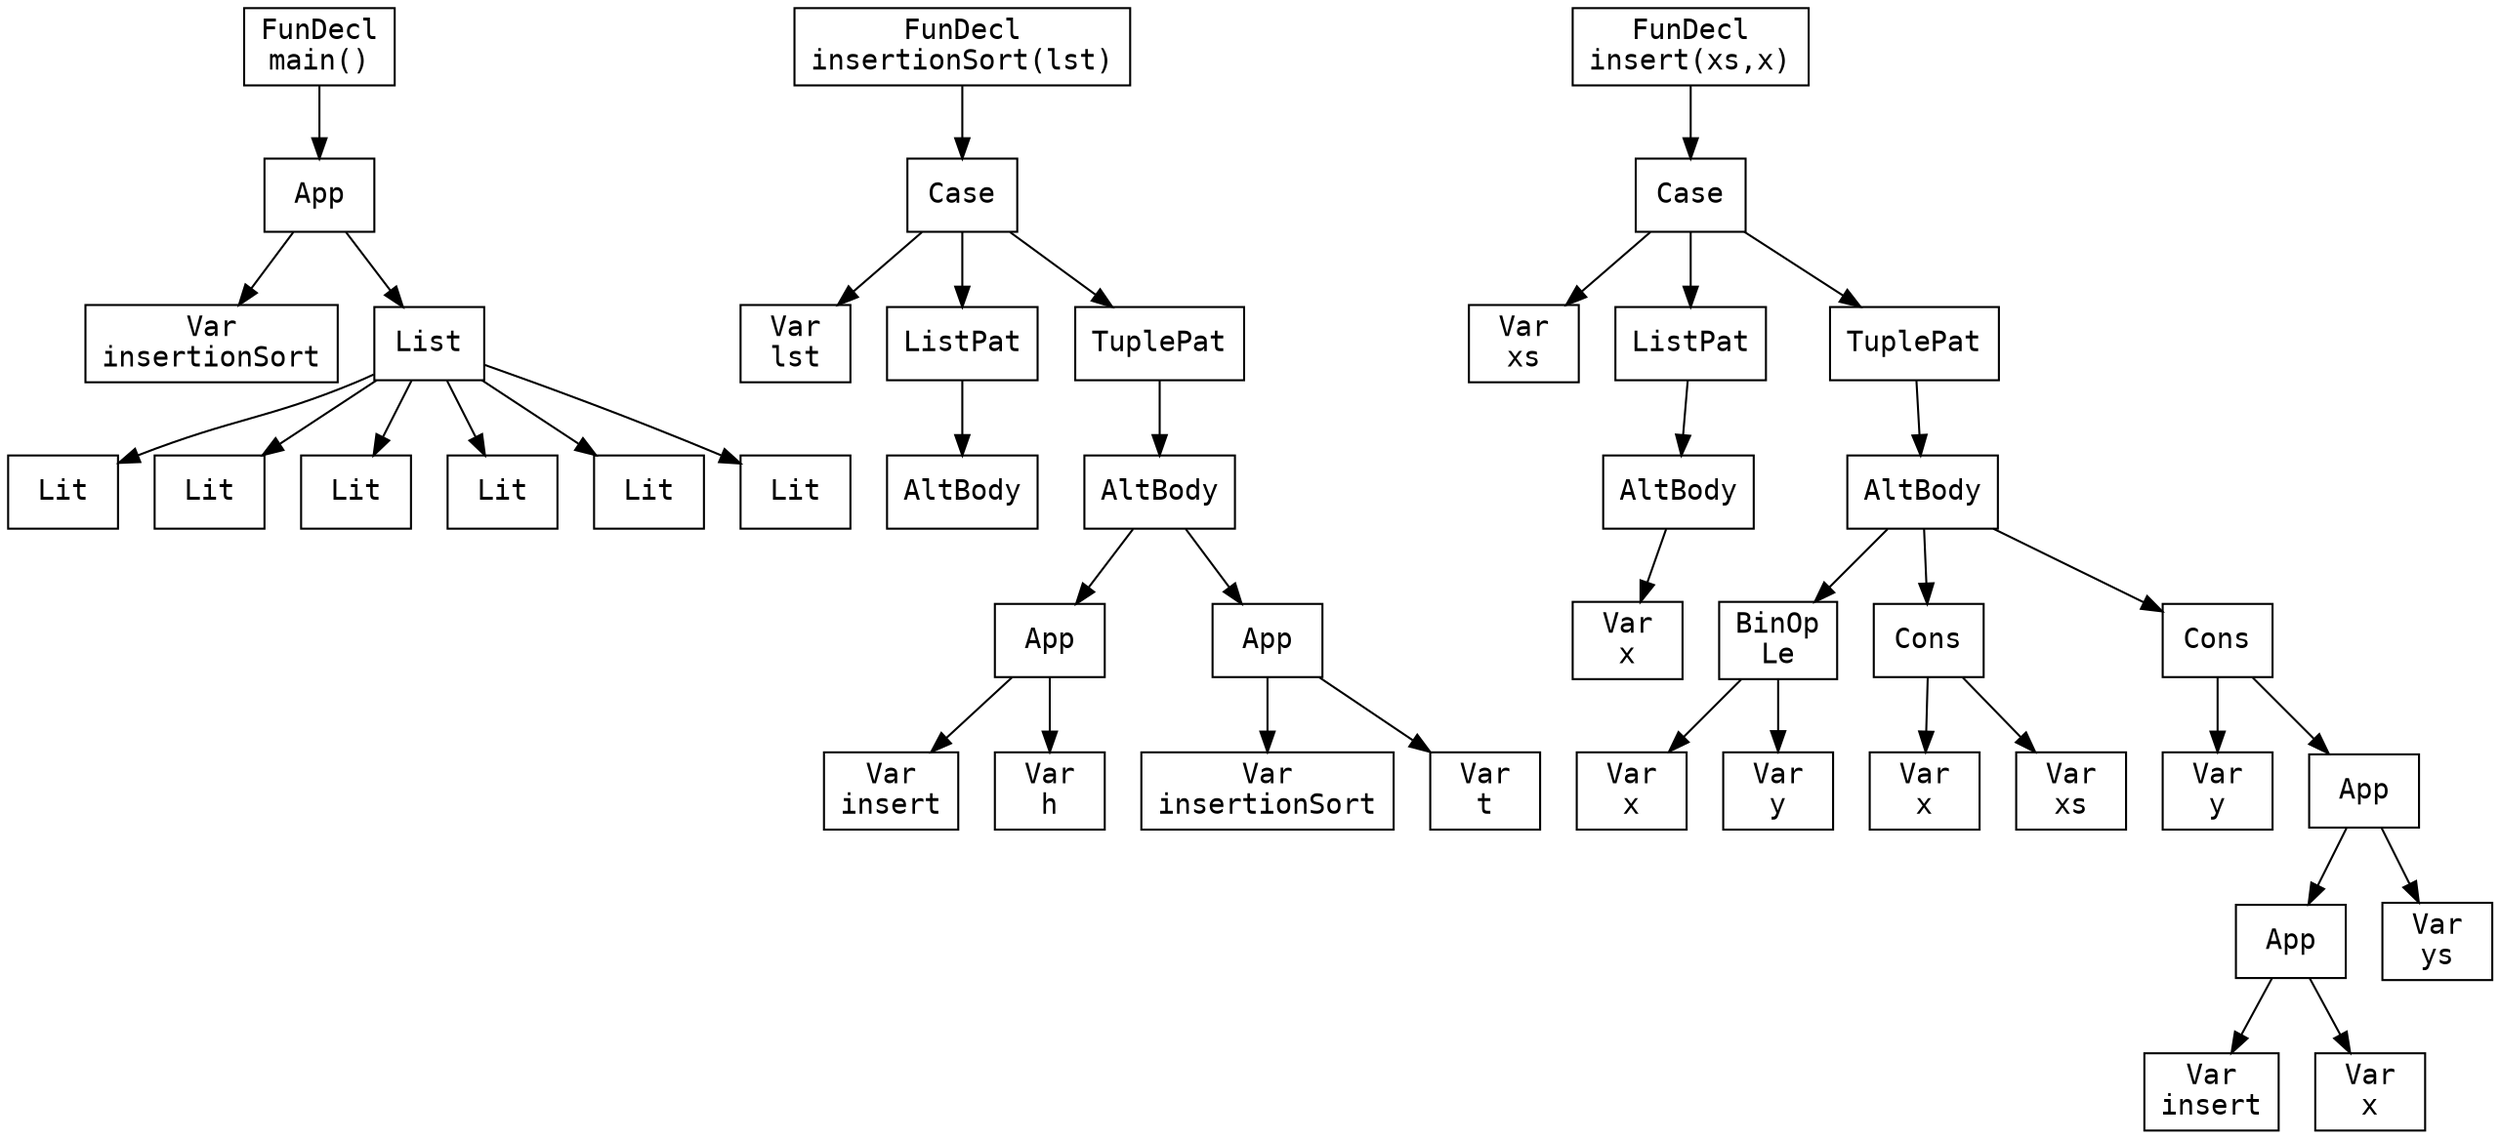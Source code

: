 digraph AST {
  node [shape=box, fontname="Courier"];
  decl0 [label="FunDecl
main()"];
  decl0_body [label="App"];
  decl0 -> decl0_body;
  decl0_body_fun [label="Var
insertionSort"];
  decl0_body -> decl0_body_fun;
  decl0_body_arg [label="List"];
  decl0_body -> decl0_body_arg;
  decl0_body_arg_e0 [label="Lit"];
  decl0_body_arg -> decl0_body_arg_e0;
  decl0_body_arg_e1 [label="Lit"];
  decl0_body_arg -> decl0_body_arg_e1;
  decl0_body_arg_e2 [label="Lit"];
  decl0_body_arg -> decl0_body_arg_e2;
  decl0_body_arg_e3 [label="Lit"];
  decl0_body_arg -> decl0_body_arg_e3;
  decl0_body_arg_e4 [label="Lit"];
  decl0_body_arg -> decl0_body_arg_e4;
  decl0_body_arg_e5 [label="Lit"];
  decl0_body_arg -> decl0_body_arg_e5;
  decl1 [label="FunDecl
insertionSort(lst)"];
  decl1_body [label="Case"];
  decl1 -> decl1_body;
  decl1_body_scrut [label="Var
lst"];
  decl1_body -> decl1_body_scrut;
  decl1_body_pat0 [label="ListPat"];
  decl1_body -> decl1_body_pat0;
  decl1_body_bd0 [label="AltBody"];
  decl1_body_pat0 -> decl1_body_bd0;
  decl1_body_pat1 [label="TuplePat"];
  decl1_body -> decl1_body_pat1;
  decl1_body_bd1 [label="AltBody"];
  decl1_body_pat1 -> decl1_body_bd1;
  decl1_body_bd1_fun [label="App"];
  decl1_body_bd1 -> decl1_body_bd1_fun;
  decl1_body_bd1_fun_fun [label="Var
insert"];
  decl1_body_bd1_fun -> decl1_body_bd1_fun_fun;
  decl1_body_bd1_fun_arg [label="Var
h"];
  decl1_body_bd1_fun -> decl1_body_bd1_fun_arg;
  decl1_body_bd1_arg [label="App"];
  decl1_body_bd1 -> decl1_body_bd1_arg;
  decl1_body_bd1_arg_fun [label="Var
insertionSort"];
  decl1_body_bd1_arg -> decl1_body_bd1_arg_fun;
  decl1_body_bd1_arg_arg [label="Var
t"];
  decl1_body_bd1_arg -> decl1_body_bd1_arg_arg;
  decl2 [label="FunDecl
insert(xs,x)"];
  decl2_body [label="Case"];
  decl2 -> decl2_body;
  decl2_body_scrut [label="Var
xs"];
  decl2_body -> decl2_body_scrut;
  decl2_body_pat0 [label="ListPat"];
  decl2_body -> decl2_body_pat0;
  decl2_body_bd0 [label="AltBody"];
  decl2_body_pat0 -> decl2_body_bd0;
  decl2_body_bd0_e0 [label="Var
x"];
  decl2_body_bd0 -> decl2_body_bd0_e0;
  decl2_body_pat1 [label="TuplePat"];
  decl2_body -> decl2_body_pat1;
  decl2_body_bd1 [label="AltBody"];
  decl2_body_pat1 -> decl2_body_bd1;
  decl2_body_bd1_cond [label="BinOp
Le"];
  decl2_body_bd1 -> decl2_body_bd1_cond;
  decl2_body_bd1_cond_l [label="Var
x"];
  decl2_body_bd1_cond -> decl2_body_bd1_cond_l;
  decl2_body_bd1_cond_r [label="Var
y"];
  decl2_body_bd1_cond -> decl2_body_bd1_cond_r;
  decl2_body_bd1_then [label="Cons"];
  decl2_body_bd1 -> decl2_body_bd1_then;
  decl2_body_bd1_then_head [label="Var
x"];
  decl2_body_bd1_then -> decl2_body_bd1_then_head;
  decl2_body_bd1_then_tail [label="Var
xs"];
  decl2_body_bd1_then -> decl2_body_bd1_then_tail;
  decl2_body_bd1_else [label="Cons"];
  decl2_body_bd1 -> decl2_body_bd1_else;
  decl2_body_bd1_else_head [label="Var
y"];
  decl2_body_bd1_else -> decl2_body_bd1_else_head;
  decl2_body_bd1_else_tail [label="App"];
  decl2_body_bd1_else -> decl2_body_bd1_else_tail;
  decl2_body_bd1_else_tail_fun [label="App"];
  decl2_body_bd1_else_tail -> decl2_body_bd1_else_tail_fun;
  decl2_body_bd1_else_tail_fun_fun [label="Var
insert"];
  decl2_body_bd1_else_tail_fun -> decl2_body_bd1_else_tail_fun_fun;
  decl2_body_bd1_else_tail_fun_arg [label="Var
x"];
  decl2_body_bd1_else_tail_fun -> decl2_body_bd1_else_tail_fun_arg;
  decl2_body_bd1_else_tail_arg [label="Var
ys"];
  decl2_body_bd1_else_tail -> decl2_body_bd1_else_tail_arg;
}
